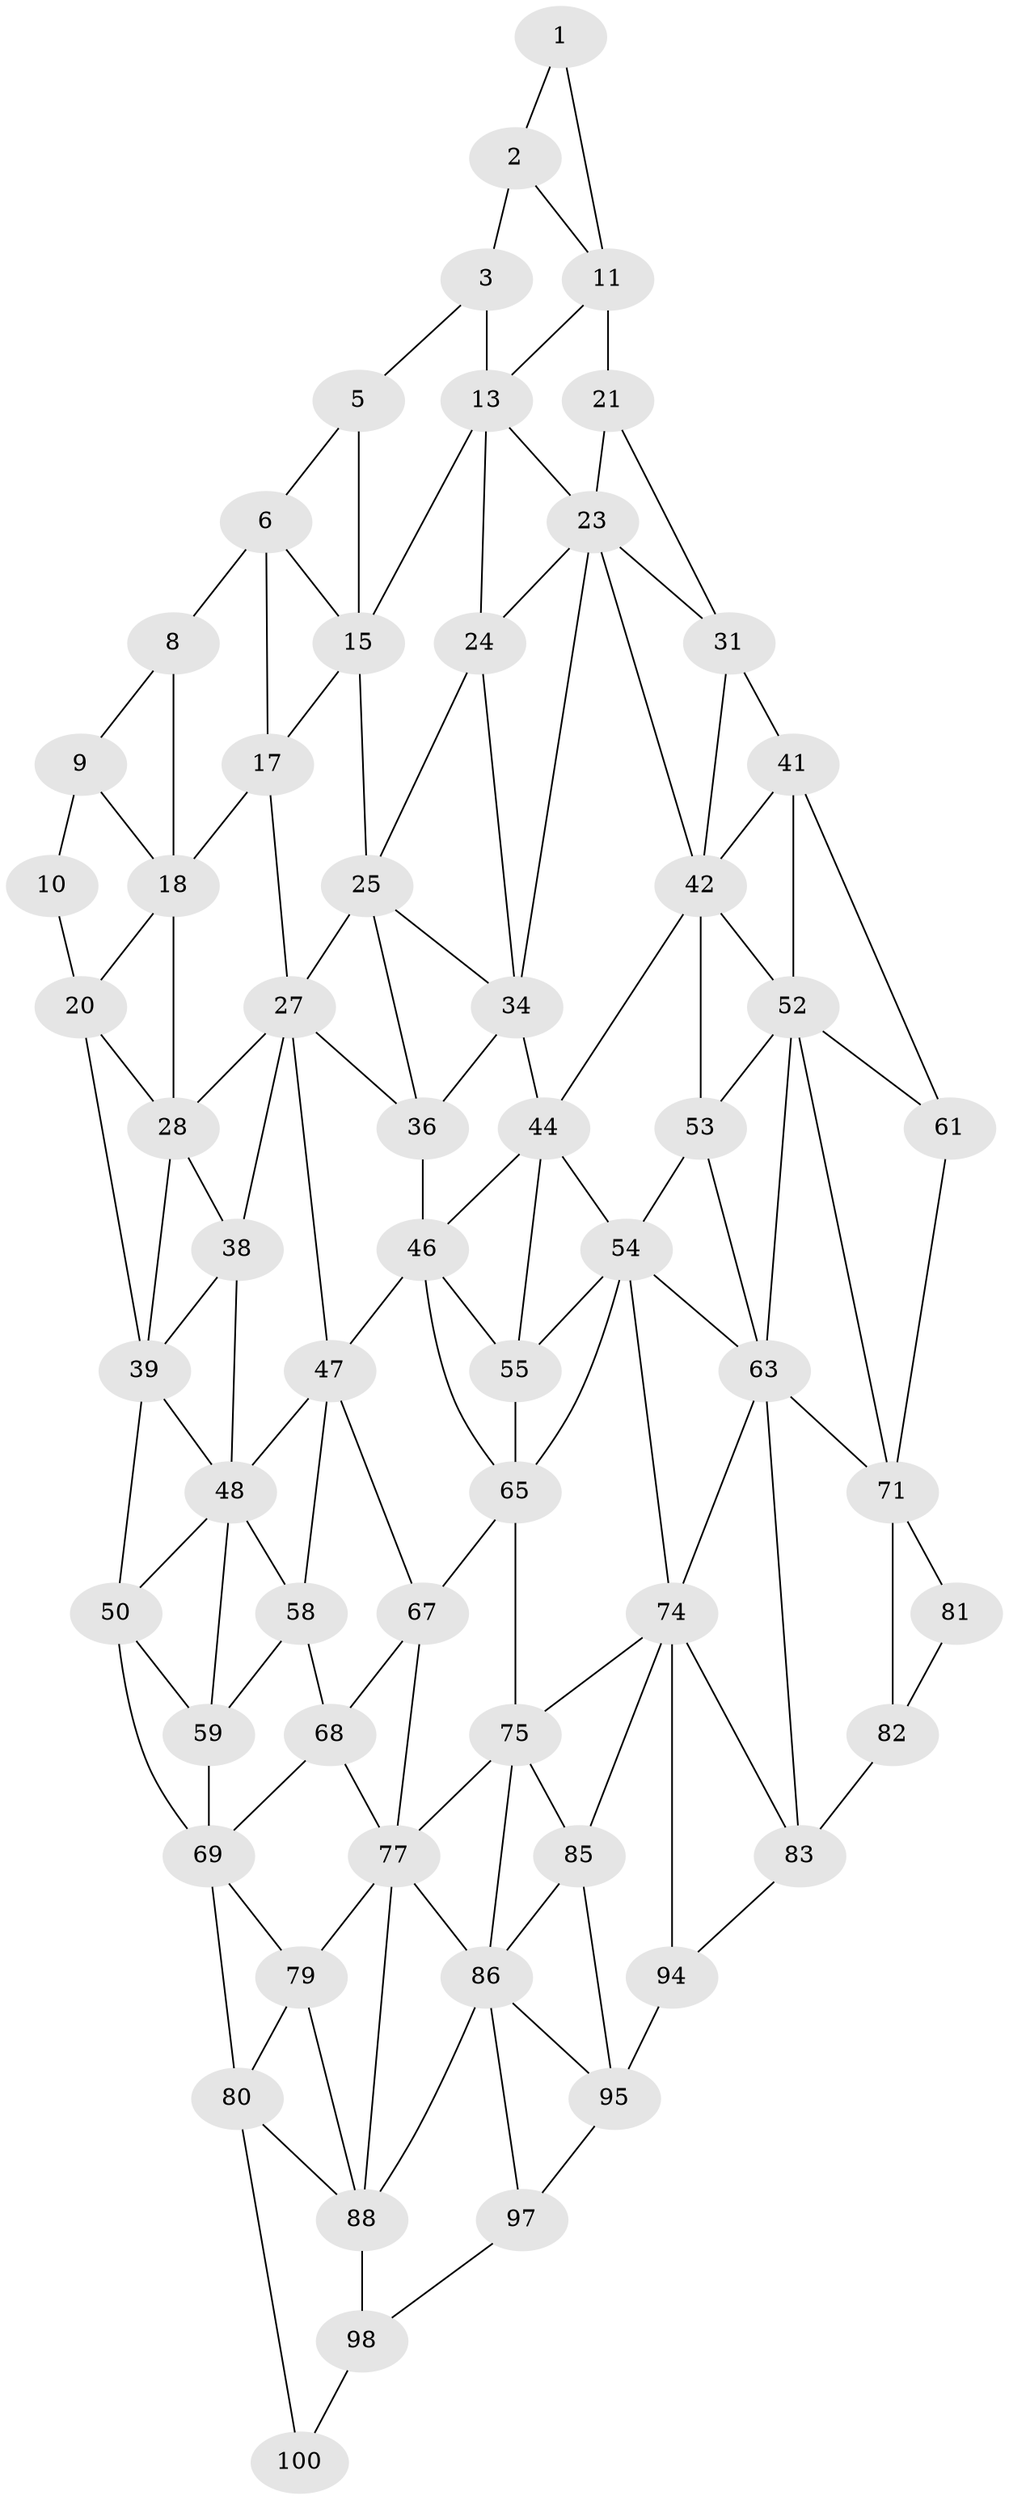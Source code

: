 // original degree distribution, {2: 0.04, 3: 0.32, 4: 0.64}
// Generated by graph-tools (version 1.1) at 2025/11/02/21/25 10:11:12]
// undirected, 61 vertices, 130 edges
graph export_dot {
graph [start="1"]
  node [color=gray90,style=filled];
  1;
  2;
  3 [super="+4"];
  5;
  6 [super="+7"];
  8;
  9;
  10;
  11 [super="+12"];
  13 [super="+14"];
  15 [super="+16"];
  17;
  18 [super="+19"];
  20 [super="+30"];
  21 [super="+22"];
  23 [super="+33"];
  24;
  25 [super="+26"];
  27 [super="+37"];
  28 [super="+29"];
  31 [super="+32"];
  34 [super="+35"];
  36;
  38;
  39 [super="+40"];
  41 [super="+51"];
  42 [super="+43"];
  44 [super="+45"];
  46 [super="+56"];
  47 [super="+57"];
  48 [super="+49"];
  50 [super="+60"];
  52 [super="+62"];
  53;
  54 [super="+64"];
  55;
  58;
  59;
  61;
  63 [super="+73"];
  65 [super="+66"];
  67;
  68;
  69 [super="+70"];
  71 [super="+72"];
  74 [super="+84"];
  75 [super="+76"];
  77 [super="+78"];
  79;
  80 [super="+90"];
  81 [super="+91"];
  82 [super="+92"];
  83 [super="+93"];
  85;
  86 [super="+87"];
  88 [super="+89"];
  94;
  95 [super="+96"];
  97;
  98 [super="+99"];
  100;
  1 -- 11;
  1 -- 2;
  2 -- 3;
  2 -- 11;
  3 -- 13 [weight=2];
  3 -- 5;
  5 -- 15;
  5 -- 6;
  6 -- 8;
  6 -- 17;
  6 -- 15;
  8 -- 18;
  8 -- 9;
  9 -- 10;
  9 -- 18;
  10 -- 20;
  11 -- 21 [weight=2];
  11 -- 13;
  13 -- 23;
  13 -- 24;
  13 -- 15;
  15 -- 25 [weight=2];
  15 -- 17;
  17 -- 27;
  17 -- 18;
  18 -- 28 [weight=2];
  18 -- 20;
  20 -- 28;
  20 -- 39;
  21 -- 31 [weight=2];
  21 -- 23;
  23 -- 24;
  23 -- 34;
  23 -- 42;
  23 -- 31;
  24 -- 34;
  24 -- 25;
  25 -- 34;
  25 -- 27;
  25 -- 36;
  27 -- 28;
  27 -- 36;
  27 -- 38;
  27 -- 47;
  28 -- 38;
  28 -- 39;
  31 -- 41;
  31 -- 42;
  34 -- 44 [weight=2];
  34 -- 36;
  36 -- 46;
  38 -- 48;
  38 -- 39;
  39 -- 48;
  39 -- 50;
  41 -- 42;
  41 -- 52;
  41 -- 61;
  42 -- 52;
  42 -- 44;
  42 -- 53;
  44 -- 54;
  44 -- 46;
  44 -- 55;
  46 -- 47 [weight=2];
  46 -- 65;
  46 -- 55;
  47 -- 48;
  47 -- 58;
  47 -- 67;
  48 -- 58;
  48 -- 50;
  48 -- 59;
  50 -- 59;
  50 -- 69;
  52 -- 53;
  52 -- 61;
  52 -- 63;
  52 -- 71;
  53 -- 63;
  53 -- 54;
  54 -- 55;
  54 -- 65;
  54 -- 74;
  54 -- 63;
  55 -- 65;
  58 -- 68;
  58 -- 59;
  59 -- 69;
  61 -- 71;
  63 -- 74;
  63 -- 83;
  63 -- 71;
  65 -- 75 [weight=2];
  65 -- 67;
  67 -- 77;
  67 -- 68;
  68 -- 69;
  68 -- 77;
  69 -- 79;
  69 -- 80;
  71 -- 81;
  71 -- 82;
  74 -- 75;
  74 -- 83;
  74 -- 85;
  74 -- 94;
  75 -- 85;
  75 -- 77;
  75 -- 86;
  77 -- 88;
  77 -- 79;
  77 -- 86;
  79 -- 80;
  79 -- 88;
  80 -- 88;
  80 -- 100;
  81 -- 82 [weight=2];
  82 -- 83 [weight=2];
  83 -- 94;
  85 -- 95;
  85 -- 86;
  86 -- 95;
  86 -- 88;
  86 -- 97;
  88 -- 98 [weight=2];
  94 -- 95;
  95 -- 97;
  97 -- 98;
  98 -- 100;
}
